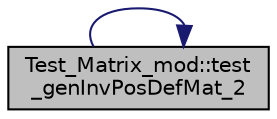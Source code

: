 digraph "Test_Matrix_mod::test_genInvPosDefMat_2"
{
 // LATEX_PDF_SIZE
  edge [fontname="Helvetica",fontsize="10",labelfontname="Helvetica",labelfontsize="10"];
  node [fontname="Helvetica",fontsize="10",shape=record];
  rankdir="LR";
  Node1 [label="Test_Matrix_mod::test\l_genInvPosDefMat_2",height=0.2,width=0.4,color="black", fillcolor="grey75", style="filled", fontcolor="black",tooltip="The first element of MatInvMat must be set to a negative value, if the input matrix is non-positive-d..."];
  Node1 -> Node1 [color="midnightblue",fontsize="10",style="solid",fontname="Helvetica"];
}
